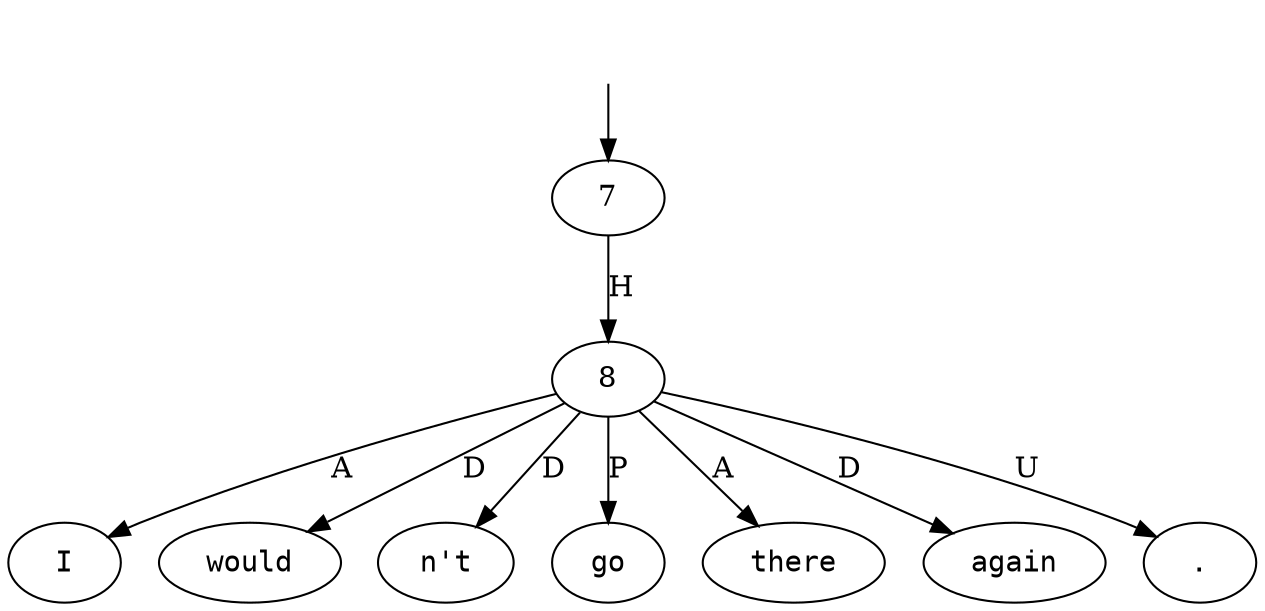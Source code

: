 digraph "122882-0007" {
  top [ style=invis ];
  top -> 7;
  0 [ shape=oval, label=<<table align="center" border="0" cellspacing="0"><tr><td colspan="2"><font face="Courier">I</font></td></tr></table>> ];
  1 [ shape=oval, label=<<table align="center" border="0" cellspacing="0"><tr><td colspan="2"><font face="Courier">would</font></td></tr></table>> ];
  2 [ shape=oval, label=<<table align="center" border="0" cellspacing="0"><tr><td colspan="2"><font face="Courier">n&#x27;t</font></td></tr></table>> ];
  3 [ shape=oval, label=<<table align="center" border="0" cellspacing="0"><tr><td colspan="2"><font face="Courier">go</font></td></tr></table>> ];
  4 [ shape=oval, label=<<table align="center" border="0" cellspacing="0"><tr><td colspan="2"><font face="Courier">there</font></td></tr></table>> ];
  5 [ shape=oval, label=<<table align="center" border="0" cellspacing="0"><tr><td colspan="2"><font face="Courier">again</font></td></tr></table>> ];
  6 [ shape=oval, label=<<table align="center" border="0" cellspacing="0"><tr><td colspan="2"><font face="Courier">.</font></td></tr></table>> ];
  7 -> 8 [ label="H" ];
  8 -> 4 [ label="A" ];
  8 -> 1 [ label="D" ];
  8 -> 5 [ label="D" ];
  8 -> 6 [ label="U" ];
  8 -> 2 [ label="D" ];
  8 -> 0 [ label="A" ];
  8 -> 3 [ label="P" ];
}

